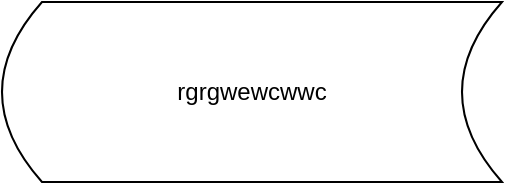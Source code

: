 <mxfile version="26.0.6">
  <diagram name="第 1 页" id="QYEBO3GeGkw2wW54bBML">
    <mxGraphModel dx="972" dy="688" grid="1" gridSize="10" guides="1" tooltips="1" connect="1" arrows="1" fold="1" page="1" pageScale="1" pageWidth="827" pageHeight="1169" math="0" shadow="0">
      <root>
        <mxCell id="0" />
        <mxCell id="1" parent="0" />
        <mxCell id="_SKAhpovgeMQcd60tAnW-1" value="rgrgwewcwwc" style="shape=dataStorage;whiteSpace=wrap;html=1;fixedSize=1;" vertex="1" parent="1">
          <mxGeometry x="130" y="90" width="250" height="90" as="geometry" />
        </mxCell>
      </root>
    </mxGraphModel>
  </diagram>
</mxfile>
